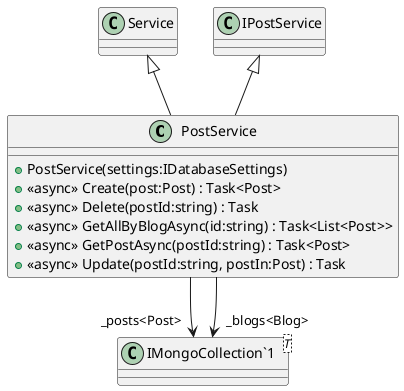 @startuml
class PostService {
    + PostService(settings:IDatabaseSettings)
    + <<async>> Create(post:Post) : Task<Post>
    + <<async>> Delete(postId:string) : Task
    + <<async>> GetAllByBlogAsync(id:string) : Task<List<Post>>
    + <<async>> GetPostAsync(postId:string) : Task<Post>
    + <<async>> Update(postId:string, postIn:Post) : Task
}
class "IMongoCollection`1"<T> {
}
Service <|-- PostService
IPostService <|-- PostService
PostService --> "_posts<Post>" "IMongoCollection`1"
PostService --> "_blogs<Blog>" "IMongoCollection`1"
@enduml
